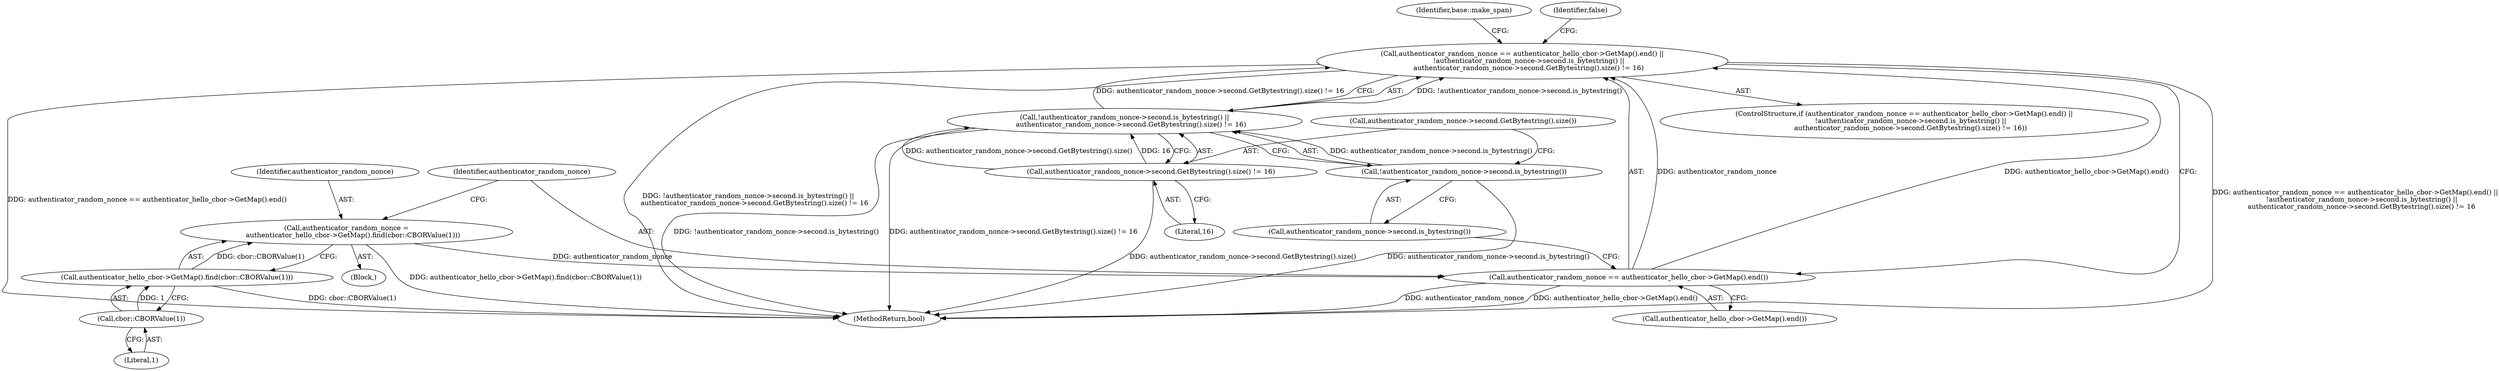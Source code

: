 digraph "0_Chrome_9cfe470d793da6e09b966d435c8fa2ba1625d5fe_0@API" {
"1000180" [label="(Call,authenticator_random_nonce == authenticator_hello_cbor->GetMap().end() ||\n      !authenticator_random_nonce->second.is_bytestring() ||\n      authenticator_random_nonce->second.GetBytestring().size() != 16)"];
"1000181" [label="(Call,authenticator_random_nonce == authenticator_hello_cbor->GetMap().end())"];
"1000174" [label="(Call,authenticator_random_nonce =\n      authenticator_hello_cbor->GetMap().find(cbor::CBORValue(1)))"];
"1000176" [label="(Call,authenticator_hello_cbor->GetMap().find(cbor::CBORValue(1)))"];
"1000177" [label="(Call,cbor::CBORValue(1))"];
"1000184" [label="(Call,!authenticator_random_nonce->second.is_bytestring() ||\n      authenticator_random_nonce->second.GetBytestring().size() != 16)"];
"1000185" [label="(Call,!authenticator_random_nonce->second.is_bytestring())"];
"1000187" [label="(Call,authenticator_random_nonce->second.GetBytestring().size() != 16)"];
"1000203" [label="(MethodReturn,bool)"];
"1000177" [label="(Call,cbor::CBORValue(1))"];
"1000178" [label="(Literal,1)"];
"1000183" [label="(Call,authenticator_hello_cbor->GetMap().end())"];
"1000196" [label="(Identifier,base::make_span)"];
"1000175" [label="(Identifier,authenticator_random_nonce)"];
"1000186" [label="(Call,authenticator_random_nonce->second.is_bytestring())"];
"1000180" [label="(Call,authenticator_random_nonce == authenticator_hello_cbor->GetMap().end() ||\n      !authenticator_random_nonce->second.is_bytestring() ||\n      authenticator_random_nonce->second.GetBytestring().size() != 16)"];
"1000185" [label="(Call,!authenticator_random_nonce->second.is_bytestring())"];
"1000187" [label="(Call,authenticator_random_nonce->second.GetBytestring().size() != 16)"];
"1000102" [label="(Block,)"];
"1000182" [label="(Identifier,authenticator_random_nonce)"];
"1000188" [label="(Call,authenticator_random_nonce->second.GetBytestring().size())"];
"1000189" [label="(Literal,16)"];
"1000184" [label="(Call,!authenticator_random_nonce->second.is_bytestring() ||\n      authenticator_random_nonce->second.GetBytestring().size() != 16)"];
"1000181" [label="(Call,authenticator_random_nonce == authenticator_hello_cbor->GetMap().end())"];
"1000179" [label="(ControlStructure,if (authenticator_random_nonce == authenticator_hello_cbor->GetMap().end() ||\n      !authenticator_random_nonce->second.is_bytestring() ||\n      authenticator_random_nonce->second.GetBytestring().size() != 16))"];
"1000176" [label="(Call,authenticator_hello_cbor->GetMap().find(cbor::CBORValue(1)))"];
"1000192" [label="(Identifier,false)"];
"1000174" [label="(Call,authenticator_random_nonce =\n      authenticator_hello_cbor->GetMap().find(cbor::CBORValue(1)))"];
"1000180" -> "1000179"  [label="AST: "];
"1000180" -> "1000181"  [label="CFG: "];
"1000180" -> "1000184"  [label="CFG: "];
"1000181" -> "1000180"  [label="AST: "];
"1000184" -> "1000180"  [label="AST: "];
"1000192" -> "1000180"  [label="CFG: "];
"1000196" -> "1000180"  [label="CFG: "];
"1000180" -> "1000203"  [label="DDG: authenticator_random_nonce == authenticator_hello_cbor->GetMap().end()"];
"1000180" -> "1000203"  [label="DDG: !authenticator_random_nonce->second.is_bytestring() ||\n      authenticator_random_nonce->second.GetBytestring().size() != 16"];
"1000180" -> "1000203"  [label="DDG: authenticator_random_nonce == authenticator_hello_cbor->GetMap().end() ||\n      !authenticator_random_nonce->second.is_bytestring() ||\n      authenticator_random_nonce->second.GetBytestring().size() != 16"];
"1000181" -> "1000180"  [label="DDG: authenticator_random_nonce"];
"1000181" -> "1000180"  [label="DDG: authenticator_hello_cbor->GetMap().end()"];
"1000184" -> "1000180"  [label="DDG: !authenticator_random_nonce->second.is_bytestring()"];
"1000184" -> "1000180"  [label="DDG: authenticator_random_nonce->second.GetBytestring().size() != 16"];
"1000181" -> "1000183"  [label="CFG: "];
"1000182" -> "1000181"  [label="AST: "];
"1000183" -> "1000181"  [label="AST: "];
"1000186" -> "1000181"  [label="CFG: "];
"1000181" -> "1000203"  [label="DDG: authenticator_random_nonce"];
"1000181" -> "1000203"  [label="DDG: authenticator_hello_cbor->GetMap().end()"];
"1000174" -> "1000181"  [label="DDG: authenticator_random_nonce"];
"1000174" -> "1000102"  [label="AST: "];
"1000174" -> "1000176"  [label="CFG: "];
"1000175" -> "1000174"  [label="AST: "];
"1000176" -> "1000174"  [label="AST: "];
"1000182" -> "1000174"  [label="CFG: "];
"1000174" -> "1000203"  [label="DDG: authenticator_hello_cbor->GetMap().find(cbor::CBORValue(1))"];
"1000176" -> "1000174"  [label="DDG: cbor::CBORValue(1)"];
"1000176" -> "1000177"  [label="CFG: "];
"1000177" -> "1000176"  [label="AST: "];
"1000176" -> "1000203"  [label="DDG: cbor::CBORValue(1)"];
"1000177" -> "1000176"  [label="DDG: 1"];
"1000177" -> "1000178"  [label="CFG: "];
"1000178" -> "1000177"  [label="AST: "];
"1000184" -> "1000185"  [label="CFG: "];
"1000184" -> "1000187"  [label="CFG: "];
"1000185" -> "1000184"  [label="AST: "];
"1000187" -> "1000184"  [label="AST: "];
"1000184" -> "1000203"  [label="DDG: !authenticator_random_nonce->second.is_bytestring()"];
"1000184" -> "1000203"  [label="DDG: authenticator_random_nonce->second.GetBytestring().size() != 16"];
"1000185" -> "1000184"  [label="DDG: authenticator_random_nonce->second.is_bytestring()"];
"1000187" -> "1000184"  [label="DDG: authenticator_random_nonce->second.GetBytestring().size()"];
"1000187" -> "1000184"  [label="DDG: 16"];
"1000185" -> "1000186"  [label="CFG: "];
"1000186" -> "1000185"  [label="AST: "];
"1000188" -> "1000185"  [label="CFG: "];
"1000185" -> "1000203"  [label="DDG: authenticator_random_nonce->second.is_bytestring()"];
"1000187" -> "1000189"  [label="CFG: "];
"1000188" -> "1000187"  [label="AST: "];
"1000189" -> "1000187"  [label="AST: "];
"1000187" -> "1000203"  [label="DDG: authenticator_random_nonce->second.GetBytestring().size()"];
}
